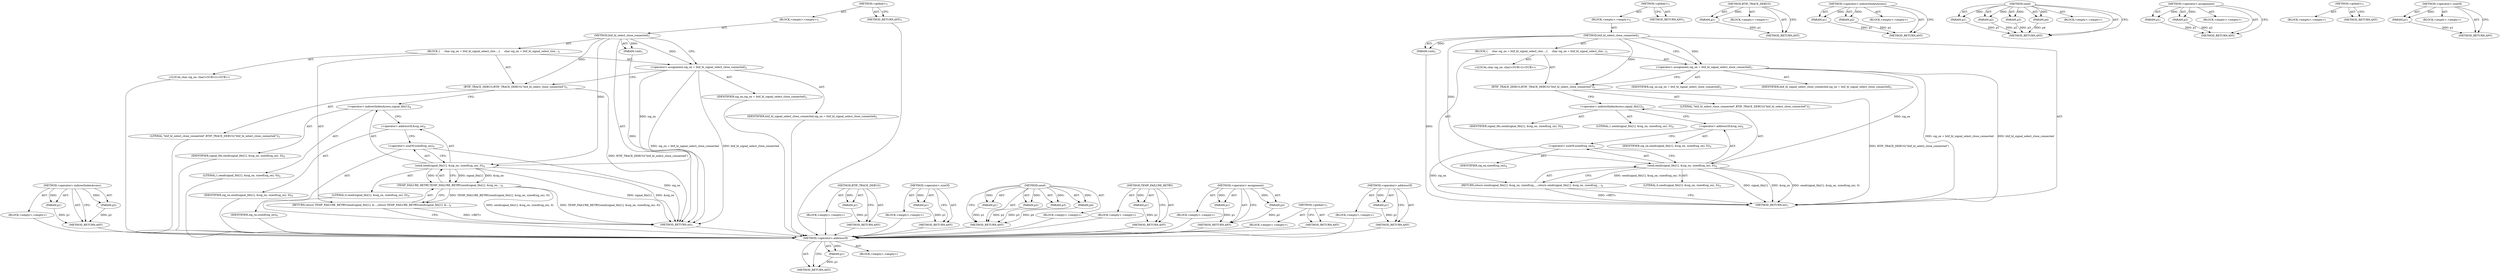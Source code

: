 digraph "&lt;operator&gt;.addressOf" {
vulnerable_69 [label=<(METHOD,&lt;operator&gt;.addressOf)>];
vulnerable_70 [label=<(PARAM,p1)>];
vulnerable_71 [label=<(BLOCK,&lt;empty&gt;,&lt;empty&gt;)>];
vulnerable_72 [label=<(METHOD_RETURN,ANY)>];
vulnerable_6 [label=<(METHOD,&lt;global&gt;)<SUB>1</SUB>>];
vulnerable_7 [label=<(BLOCK,&lt;empty&gt;,&lt;empty&gt;)<SUB>1</SUB>>];
vulnerable_8 [label=<(METHOD,btif_hl_select_close_connected)<SUB>1</SUB>>];
vulnerable_9 [label=<(PARAM,void)<SUB>1</SUB>>];
vulnerable_10 [label=<(BLOCK,{
     char sig_on = btif_hl_signal_select_clos...,{
     char sig_on = btif_hl_signal_select_clos...)<SUB>1</SUB>>];
vulnerable_11 [label="<(LOCAL,char sig_on: char)<SUB>2</SUB>>"];
vulnerable_12 [label=<(&lt;operator&gt;.assignment,sig_on = btif_hl_signal_select_close_connected)<SUB>2</SUB>>];
vulnerable_13 [label=<(IDENTIFIER,sig_on,sig_on = btif_hl_signal_select_close_connected)<SUB>2</SUB>>];
vulnerable_14 [label=<(IDENTIFIER,btif_hl_signal_select_close_connected,sig_on = btif_hl_signal_select_close_connected)<SUB>2</SUB>>];
vulnerable_15 [label=<(BTIF_TRACE_DEBUG,BTIF_TRACE_DEBUG(&quot;btif_hl_select_close_connected&quot;))<SUB>3</SUB>>];
vulnerable_16 [label=<(LITERAL,&quot;btif_hl_select_close_connected&quot;,BTIF_TRACE_DEBUG(&quot;btif_hl_select_close_connected&quot;))<SUB>3</SUB>>];
vulnerable_17 [label=<(RETURN,return send(signal_fds[1], &amp;sig_on, sizeof(sig_...,return send(signal_fds[1], &amp;sig_on, sizeof(sig_...)<SUB>4</SUB>>];
vulnerable_18 [label=<(send,send(signal_fds[1], &amp;sig_on, sizeof(sig_on), 0))<SUB>4</SUB>>];
vulnerable_19 [label=<(&lt;operator&gt;.indirectIndexAccess,signal_fds[1])<SUB>4</SUB>>];
vulnerable_20 [label=<(IDENTIFIER,signal_fds,send(signal_fds[1], &amp;sig_on, sizeof(sig_on), 0))<SUB>4</SUB>>];
vulnerable_21 [label=<(LITERAL,1,send(signal_fds[1], &amp;sig_on, sizeof(sig_on), 0))<SUB>4</SUB>>];
vulnerable_22 [label=<(&lt;operator&gt;.addressOf,&amp;sig_on)<SUB>4</SUB>>];
vulnerable_23 [label=<(IDENTIFIER,sig_on,send(signal_fds[1], &amp;sig_on, sizeof(sig_on), 0))<SUB>4</SUB>>];
vulnerable_24 [label=<(&lt;operator&gt;.sizeOf,sizeof(sig_on))<SUB>4</SUB>>];
vulnerable_25 [label=<(IDENTIFIER,sig_on,sizeof(sig_on))<SUB>4</SUB>>];
vulnerable_26 [label=<(LITERAL,0,send(signal_fds[1], &amp;sig_on, sizeof(sig_on), 0))<SUB>4</SUB>>];
vulnerable_27 [label=<(METHOD_RETURN,int)<SUB>1</SUB>>];
vulnerable_29 [label=<(METHOD_RETURN,ANY)<SUB>1</SUB>>];
vulnerable_53 [label=<(METHOD,BTIF_TRACE_DEBUG)>];
vulnerable_54 [label=<(PARAM,p1)>];
vulnerable_55 [label=<(BLOCK,&lt;empty&gt;,&lt;empty&gt;)>];
vulnerable_56 [label=<(METHOD_RETURN,ANY)>];
vulnerable_64 [label=<(METHOD,&lt;operator&gt;.indirectIndexAccess)>];
vulnerable_65 [label=<(PARAM,p1)>];
vulnerable_66 [label=<(PARAM,p2)>];
vulnerable_67 [label=<(BLOCK,&lt;empty&gt;,&lt;empty&gt;)>];
vulnerable_68 [label=<(METHOD_RETURN,ANY)>];
vulnerable_57 [label=<(METHOD,send)>];
vulnerable_58 [label=<(PARAM,p1)>];
vulnerable_59 [label=<(PARAM,p2)>];
vulnerable_60 [label=<(PARAM,p3)>];
vulnerable_61 [label=<(PARAM,p4)>];
vulnerable_62 [label=<(BLOCK,&lt;empty&gt;,&lt;empty&gt;)>];
vulnerable_63 [label=<(METHOD_RETURN,ANY)>];
vulnerable_48 [label=<(METHOD,&lt;operator&gt;.assignment)>];
vulnerable_49 [label=<(PARAM,p1)>];
vulnerable_50 [label=<(PARAM,p2)>];
vulnerable_51 [label=<(BLOCK,&lt;empty&gt;,&lt;empty&gt;)>];
vulnerable_52 [label=<(METHOD_RETURN,ANY)>];
vulnerable_42 [label=<(METHOD,&lt;global&gt;)<SUB>1</SUB>>];
vulnerable_43 [label=<(BLOCK,&lt;empty&gt;,&lt;empty&gt;)>];
vulnerable_44 [label=<(METHOD_RETURN,ANY)>];
vulnerable_73 [label=<(METHOD,&lt;operator&gt;.sizeOf)>];
vulnerable_74 [label=<(PARAM,p1)>];
vulnerable_75 [label=<(BLOCK,&lt;empty&gt;,&lt;empty&gt;)>];
vulnerable_76 [label=<(METHOD_RETURN,ANY)>];
fixed_69 [label=<(METHOD,&lt;operator&gt;.indirectIndexAccess)>];
fixed_70 [label=<(PARAM,p1)>];
fixed_71 [label=<(PARAM,p2)>];
fixed_72 [label=<(BLOCK,&lt;empty&gt;,&lt;empty&gt;)>];
fixed_73 [label=<(METHOD_RETURN,ANY)>];
fixed_6 [label=<(METHOD,&lt;global&gt;)<SUB>1</SUB>>];
fixed_7 [label=<(BLOCK,&lt;empty&gt;,&lt;empty&gt;)<SUB>1</SUB>>];
fixed_8 [label=<(METHOD,btif_hl_select_close_connected)<SUB>1</SUB>>];
fixed_9 [label=<(PARAM,void)<SUB>1</SUB>>];
fixed_10 [label=<(BLOCK,{
     char sig_on = btif_hl_signal_select_clos...,{
     char sig_on = btif_hl_signal_select_clos...)<SUB>1</SUB>>];
fixed_11 [label="<(LOCAL,char sig_on: char)<SUB>2</SUB>>"];
fixed_12 [label=<(&lt;operator&gt;.assignment,sig_on = btif_hl_signal_select_close_connected)<SUB>2</SUB>>];
fixed_13 [label=<(IDENTIFIER,sig_on,sig_on = btif_hl_signal_select_close_connected)<SUB>2</SUB>>];
fixed_14 [label=<(IDENTIFIER,btif_hl_signal_select_close_connected,sig_on = btif_hl_signal_select_close_connected)<SUB>2</SUB>>];
fixed_15 [label=<(BTIF_TRACE_DEBUG,BTIF_TRACE_DEBUG(&quot;btif_hl_select_close_connected&quot;))<SUB>3</SUB>>];
fixed_16 [label=<(LITERAL,&quot;btif_hl_select_close_connected&quot;,BTIF_TRACE_DEBUG(&quot;btif_hl_select_close_connected&quot;))<SUB>3</SUB>>];
fixed_17 [label=<(RETURN,return TEMP_FAILURE_RETRY(send(signal_fds[1], &amp;...,return TEMP_FAILURE_RETRY(send(signal_fds[1], &amp;...)<SUB>4</SUB>>];
fixed_18 [label=<(TEMP_FAILURE_RETRY,TEMP_FAILURE_RETRY(send(signal_fds[1], &amp;sig_on,...)<SUB>4</SUB>>];
fixed_19 [label=<(send,send(signal_fds[1], &amp;sig_on, sizeof(sig_on), 0))<SUB>4</SUB>>];
fixed_20 [label=<(&lt;operator&gt;.indirectIndexAccess,signal_fds[1])<SUB>4</SUB>>];
fixed_21 [label=<(IDENTIFIER,signal_fds,send(signal_fds[1], &amp;sig_on, sizeof(sig_on), 0))<SUB>4</SUB>>];
fixed_22 [label=<(LITERAL,1,send(signal_fds[1], &amp;sig_on, sizeof(sig_on), 0))<SUB>4</SUB>>];
fixed_23 [label=<(&lt;operator&gt;.addressOf,&amp;sig_on)<SUB>4</SUB>>];
fixed_24 [label=<(IDENTIFIER,sig_on,send(signal_fds[1], &amp;sig_on, sizeof(sig_on), 0))<SUB>4</SUB>>];
fixed_25 [label=<(&lt;operator&gt;.sizeOf,sizeof(sig_on))<SUB>4</SUB>>];
fixed_26 [label=<(IDENTIFIER,sig_on,sizeof(sig_on))<SUB>4</SUB>>];
fixed_27 [label=<(LITERAL,0,send(signal_fds[1], &amp;sig_on, sizeof(sig_on), 0))<SUB>4</SUB>>];
fixed_28 [label=<(METHOD_RETURN,int)<SUB>1</SUB>>];
fixed_30 [label=<(METHOD_RETURN,ANY)<SUB>1</SUB>>];
fixed_54 [label=<(METHOD,BTIF_TRACE_DEBUG)>];
fixed_55 [label=<(PARAM,p1)>];
fixed_56 [label=<(BLOCK,&lt;empty&gt;,&lt;empty&gt;)>];
fixed_57 [label=<(METHOD_RETURN,ANY)>];
fixed_78 [label=<(METHOD,&lt;operator&gt;.sizeOf)>];
fixed_79 [label=<(PARAM,p1)>];
fixed_80 [label=<(BLOCK,&lt;empty&gt;,&lt;empty&gt;)>];
fixed_81 [label=<(METHOD_RETURN,ANY)>];
fixed_62 [label=<(METHOD,send)>];
fixed_63 [label=<(PARAM,p1)>];
fixed_64 [label=<(PARAM,p2)>];
fixed_65 [label=<(PARAM,p3)>];
fixed_66 [label=<(PARAM,p4)>];
fixed_67 [label=<(BLOCK,&lt;empty&gt;,&lt;empty&gt;)>];
fixed_68 [label=<(METHOD_RETURN,ANY)>];
fixed_58 [label=<(METHOD,TEMP_FAILURE_RETRY)>];
fixed_59 [label=<(PARAM,p1)>];
fixed_60 [label=<(BLOCK,&lt;empty&gt;,&lt;empty&gt;)>];
fixed_61 [label=<(METHOD_RETURN,ANY)>];
fixed_49 [label=<(METHOD,&lt;operator&gt;.assignment)>];
fixed_50 [label=<(PARAM,p1)>];
fixed_51 [label=<(PARAM,p2)>];
fixed_52 [label=<(BLOCK,&lt;empty&gt;,&lt;empty&gt;)>];
fixed_53 [label=<(METHOD_RETURN,ANY)>];
fixed_43 [label=<(METHOD,&lt;global&gt;)<SUB>1</SUB>>];
fixed_44 [label=<(BLOCK,&lt;empty&gt;,&lt;empty&gt;)>];
fixed_45 [label=<(METHOD_RETURN,ANY)>];
fixed_74 [label=<(METHOD,&lt;operator&gt;.addressOf)>];
fixed_75 [label=<(PARAM,p1)>];
fixed_76 [label=<(BLOCK,&lt;empty&gt;,&lt;empty&gt;)>];
fixed_77 [label=<(METHOD_RETURN,ANY)>];
vulnerable_69 -> vulnerable_70  [key=0, label="AST: "];
vulnerable_69 -> vulnerable_70  [key=1, label="DDG: "];
vulnerable_69 -> vulnerable_71  [key=0, label="AST: "];
vulnerable_69 -> vulnerable_72  [key=0, label="AST: "];
vulnerable_69 -> vulnerable_72  [key=1, label="CFG: "];
vulnerable_70 -> vulnerable_72  [key=0, label="DDG: p1"];
vulnerable_6 -> vulnerable_7  [key=0, label="AST: "];
vulnerable_6 -> vulnerable_29  [key=0, label="AST: "];
vulnerable_6 -> vulnerable_29  [key=1, label="CFG: "];
vulnerable_7 -> vulnerable_8  [key=0, label="AST: "];
vulnerable_8 -> vulnerable_9  [key=0, label="AST: "];
vulnerable_8 -> vulnerable_9  [key=1, label="DDG: "];
vulnerable_8 -> vulnerable_10  [key=0, label="AST: "];
vulnerable_8 -> vulnerable_27  [key=0, label="AST: "];
vulnerable_8 -> vulnerable_12  [key=0, label="CFG: "];
vulnerable_8 -> vulnerable_12  [key=1, label="DDG: "];
vulnerable_8 -> vulnerable_15  [key=0, label="DDG: "];
vulnerable_8 -> vulnerable_18  [key=0, label="DDG: "];
vulnerable_9 -> vulnerable_27  [key=0, label="DDG: "];
vulnerable_10 -> vulnerable_11  [key=0, label="AST: "];
vulnerable_10 -> vulnerable_12  [key=0, label="AST: "];
vulnerable_10 -> vulnerable_15  [key=0, label="AST: "];
vulnerable_10 -> vulnerable_17  [key=0, label="AST: "];
vulnerable_12 -> vulnerable_13  [key=0, label="AST: "];
vulnerable_12 -> vulnerable_14  [key=0, label="AST: "];
vulnerable_12 -> vulnerable_15  [key=0, label="CFG: "];
vulnerable_12 -> vulnerable_27  [key=0, label="DDG: sig_on = btif_hl_signal_select_close_connected"];
vulnerable_12 -> vulnerable_27  [key=1, label="DDG: btif_hl_signal_select_close_connected"];
vulnerable_12 -> vulnerable_18  [key=0, label="DDG: sig_on"];
vulnerable_15 -> vulnerable_16  [key=0, label="AST: "];
vulnerable_15 -> vulnerable_19  [key=0, label="CFG: "];
vulnerable_15 -> vulnerable_27  [key=0, label="DDG: BTIF_TRACE_DEBUG(&quot;btif_hl_select_close_connected&quot;)"];
vulnerable_17 -> vulnerable_18  [key=0, label="AST: "];
vulnerable_17 -> vulnerable_27  [key=0, label="CFG: "];
vulnerable_17 -> vulnerable_27  [key=1, label="DDG: &lt;RET&gt;"];
vulnerable_18 -> vulnerable_19  [key=0, label="AST: "];
vulnerable_18 -> vulnerable_22  [key=0, label="AST: "];
vulnerable_18 -> vulnerable_24  [key=0, label="AST: "];
vulnerable_18 -> vulnerable_26  [key=0, label="AST: "];
vulnerable_18 -> vulnerable_17  [key=0, label="CFG: "];
vulnerable_18 -> vulnerable_17  [key=1, label="DDG: send(signal_fds[1], &amp;sig_on, sizeof(sig_on), 0)"];
vulnerable_18 -> vulnerable_27  [key=0, label="DDG: signal_fds[1]"];
vulnerable_18 -> vulnerable_27  [key=1, label="DDG: &amp;sig_on"];
vulnerable_18 -> vulnerable_27  [key=2, label="DDG: send(signal_fds[1], &amp;sig_on, sizeof(sig_on), 0)"];
vulnerable_19 -> vulnerable_20  [key=0, label="AST: "];
vulnerable_19 -> vulnerable_21  [key=0, label="AST: "];
vulnerable_19 -> vulnerable_22  [key=0, label="CFG: "];
vulnerable_22 -> vulnerable_23  [key=0, label="AST: "];
vulnerable_22 -> vulnerable_24  [key=0, label="CFG: "];
vulnerable_24 -> vulnerable_25  [key=0, label="AST: "];
vulnerable_24 -> vulnerable_18  [key=0, label="CFG: "];
vulnerable_24 -> vulnerable_27  [key=0, label="DDG: sig_on"];
vulnerable_53 -> vulnerable_54  [key=0, label="AST: "];
vulnerable_53 -> vulnerable_54  [key=1, label="DDG: "];
vulnerable_53 -> vulnerable_55  [key=0, label="AST: "];
vulnerable_53 -> vulnerable_56  [key=0, label="AST: "];
vulnerable_53 -> vulnerable_56  [key=1, label="CFG: "];
vulnerable_54 -> vulnerable_56  [key=0, label="DDG: p1"];
vulnerable_64 -> vulnerable_65  [key=0, label="AST: "];
vulnerable_64 -> vulnerable_65  [key=1, label="DDG: "];
vulnerable_64 -> vulnerable_67  [key=0, label="AST: "];
vulnerable_64 -> vulnerable_66  [key=0, label="AST: "];
vulnerable_64 -> vulnerable_66  [key=1, label="DDG: "];
vulnerable_64 -> vulnerable_68  [key=0, label="AST: "];
vulnerable_64 -> vulnerable_68  [key=1, label="CFG: "];
vulnerable_65 -> vulnerable_68  [key=0, label="DDG: p1"];
vulnerable_66 -> vulnerable_68  [key=0, label="DDG: p2"];
vulnerable_57 -> vulnerable_58  [key=0, label="AST: "];
vulnerable_57 -> vulnerable_58  [key=1, label="DDG: "];
vulnerable_57 -> vulnerable_62  [key=0, label="AST: "];
vulnerable_57 -> vulnerable_59  [key=0, label="AST: "];
vulnerable_57 -> vulnerable_59  [key=1, label="DDG: "];
vulnerable_57 -> vulnerable_63  [key=0, label="AST: "];
vulnerable_57 -> vulnerable_63  [key=1, label="CFG: "];
vulnerable_57 -> vulnerable_60  [key=0, label="AST: "];
vulnerable_57 -> vulnerable_60  [key=1, label="DDG: "];
vulnerable_57 -> vulnerable_61  [key=0, label="AST: "];
vulnerable_57 -> vulnerable_61  [key=1, label="DDG: "];
vulnerable_58 -> vulnerable_63  [key=0, label="DDG: p1"];
vulnerable_59 -> vulnerable_63  [key=0, label="DDG: p2"];
vulnerable_60 -> vulnerable_63  [key=0, label="DDG: p3"];
vulnerable_61 -> vulnerable_63  [key=0, label="DDG: p4"];
vulnerable_48 -> vulnerable_49  [key=0, label="AST: "];
vulnerable_48 -> vulnerable_49  [key=1, label="DDG: "];
vulnerable_48 -> vulnerable_51  [key=0, label="AST: "];
vulnerable_48 -> vulnerable_50  [key=0, label="AST: "];
vulnerable_48 -> vulnerable_50  [key=1, label="DDG: "];
vulnerable_48 -> vulnerable_52  [key=0, label="AST: "];
vulnerable_48 -> vulnerable_52  [key=1, label="CFG: "];
vulnerable_49 -> vulnerable_52  [key=0, label="DDG: p1"];
vulnerable_50 -> vulnerable_52  [key=0, label="DDG: p2"];
vulnerable_42 -> vulnerable_43  [key=0, label="AST: "];
vulnerable_42 -> vulnerable_44  [key=0, label="AST: "];
vulnerable_42 -> vulnerable_44  [key=1, label="CFG: "];
vulnerable_73 -> vulnerable_74  [key=0, label="AST: "];
vulnerable_73 -> vulnerable_74  [key=1, label="DDG: "];
vulnerable_73 -> vulnerable_75  [key=0, label="AST: "];
vulnerable_73 -> vulnerable_76  [key=0, label="AST: "];
vulnerable_73 -> vulnerable_76  [key=1, label="CFG: "];
vulnerable_74 -> vulnerable_76  [key=0, label="DDG: p1"];
fixed_69 -> fixed_70  [key=0, label="AST: "];
fixed_69 -> fixed_70  [key=1, label="DDG: "];
fixed_69 -> fixed_72  [key=0, label="AST: "];
fixed_69 -> fixed_71  [key=0, label="AST: "];
fixed_69 -> fixed_71  [key=1, label="DDG: "];
fixed_69 -> fixed_73  [key=0, label="AST: "];
fixed_69 -> fixed_73  [key=1, label="CFG: "];
fixed_70 -> fixed_73  [key=0, label="DDG: p1"];
fixed_71 -> fixed_73  [key=0, label="DDG: p2"];
fixed_72 -> vulnerable_69  [key=0];
fixed_73 -> vulnerable_69  [key=0];
fixed_6 -> fixed_7  [key=0, label="AST: "];
fixed_6 -> fixed_30  [key=0, label="AST: "];
fixed_6 -> fixed_30  [key=1, label="CFG: "];
fixed_7 -> fixed_8  [key=0, label="AST: "];
fixed_8 -> fixed_9  [key=0, label="AST: "];
fixed_8 -> fixed_9  [key=1, label="DDG: "];
fixed_8 -> fixed_10  [key=0, label="AST: "];
fixed_8 -> fixed_28  [key=0, label="AST: "];
fixed_8 -> fixed_12  [key=0, label="CFG: "];
fixed_8 -> fixed_12  [key=1, label="DDG: "];
fixed_8 -> fixed_15  [key=0, label="DDG: "];
fixed_8 -> fixed_19  [key=0, label="DDG: "];
fixed_9 -> fixed_28  [key=0, label="DDG: "];
fixed_10 -> fixed_11  [key=0, label="AST: "];
fixed_10 -> fixed_12  [key=0, label="AST: "];
fixed_10 -> fixed_15  [key=0, label="AST: "];
fixed_10 -> fixed_17  [key=0, label="AST: "];
fixed_11 -> vulnerable_69  [key=0];
fixed_12 -> fixed_13  [key=0, label="AST: "];
fixed_12 -> fixed_14  [key=0, label="AST: "];
fixed_12 -> fixed_15  [key=0, label="CFG: "];
fixed_12 -> fixed_28  [key=0, label="DDG: sig_on = btif_hl_signal_select_close_connected"];
fixed_12 -> fixed_28  [key=1, label="DDG: btif_hl_signal_select_close_connected"];
fixed_12 -> fixed_19  [key=0, label="DDG: sig_on"];
fixed_13 -> vulnerable_69  [key=0];
fixed_14 -> vulnerable_69  [key=0];
fixed_15 -> fixed_16  [key=0, label="AST: "];
fixed_15 -> fixed_20  [key=0, label="CFG: "];
fixed_15 -> fixed_28  [key=0, label="DDG: BTIF_TRACE_DEBUG(&quot;btif_hl_select_close_connected&quot;)"];
fixed_16 -> vulnerable_69  [key=0];
fixed_17 -> fixed_18  [key=0, label="AST: "];
fixed_17 -> fixed_28  [key=0, label="CFG: "];
fixed_17 -> fixed_28  [key=1, label="DDG: &lt;RET&gt;"];
fixed_18 -> fixed_19  [key=0, label="AST: "];
fixed_18 -> fixed_17  [key=0, label="CFG: "];
fixed_18 -> fixed_17  [key=1, label="DDG: TEMP_FAILURE_RETRY(send(signal_fds[1], &amp;sig_on, sizeof(sig_on), 0))"];
fixed_18 -> fixed_28  [key=0, label="DDG: send(signal_fds[1], &amp;sig_on, sizeof(sig_on), 0)"];
fixed_18 -> fixed_28  [key=1, label="DDG: TEMP_FAILURE_RETRY(send(signal_fds[1], &amp;sig_on, sizeof(sig_on), 0))"];
fixed_19 -> fixed_20  [key=0, label="AST: "];
fixed_19 -> fixed_23  [key=0, label="AST: "];
fixed_19 -> fixed_25  [key=0, label="AST: "];
fixed_19 -> fixed_27  [key=0, label="AST: "];
fixed_19 -> fixed_18  [key=0, label="CFG: "];
fixed_19 -> fixed_18  [key=1, label="DDG: signal_fds[1]"];
fixed_19 -> fixed_18  [key=2, label="DDG: &amp;sig_on"];
fixed_19 -> fixed_18  [key=3, label="DDG: 0"];
fixed_19 -> fixed_28  [key=0, label="DDG: signal_fds[1]"];
fixed_19 -> fixed_28  [key=1, label="DDG: &amp;sig_on"];
fixed_20 -> fixed_21  [key=0, label="AST: "];
fixed_20 -> fixed_22  [key=0, label="AST: "];
fixed_20 -> fixed_23  [key=0, label="CFG: "];
fixed_21 -> vulnerable_69  [key=0];
fixed_22 -> vulnerable_69  [key=0];
fixed_23 -> fixed_24  [key=0, label="AST: "];
fixed_23 -> fixed_25  [key=0, label="CFG: "];
fixed_24 -> vulnerable_69  [key=0];
fixed_25 -> fixed_26  [key=0, label="AST: "];
fixed_25 -> fixed_19  [key=0, label="CFG: "];
fixed_25 -> fixed_28  [key=0, label="DDG: sig_on"];
fixed_26 -> vulnerable_69  [key=0];
fixed_27 -> vulnerable_69  [key=0];
fixed_28 -> vulnerable_69  [key=0];
fixed_30 -> vulnerable_69  [key=0];
fixed_54 -> fixed_55  [key=0, label="AST: "];
fixed_54 -> fixed_55  [key=1, label="DDG: "];
fixed_54 -> fixed_56  [key=0, label="AST: "];
fixed_54 -> fixed_57  [key=0, label="AST: "];
fixed_54 -> fixed_57  [key=1, label="CFG: "];
fixed_55 -> fixed_57  [key=0, label="DDG: p1"];
fixed_56 -> vulnerable_69  [key=0];
fixed_57 -> vulnerable_69  [key=0];
fixed_78 -> fixed_79  [key=0, label="AST: "];
fixed_78 -> fixed_79  [key=1, label="DDG: "];
fixed_78 -> fixed_80  [key=0, label="AST: "];
fixed_78 -> fixed_81  [key=0, label="AST: "];
fixed_78 -> fixed_81  [key=1, label="CFG: "];
fixed_79 -> fixed_81  [key=0, label="DDG: p1"];
fixed_80 -> vulnerable_69  [key=0];
fixed_81 -> vulnerable_69  [key=0];
fixed_62 -> fixed_63  [key=0, label="AST: "];
fixed_62 -> fixed_63  [key=1, label="DDG: "];
fixed_62 -> fixed_67  [key=0, label="AST: "];
fixed_62 -> fixed_64  [key=0, label="AST: "];
fixed_62 -> fixed_64  [key=1, label="DDG: "];
fixed_62 -> fixed_68  [key=0, label="AST: "];
fixed_62 -> fixed_68  [key=1, label="CFG: "];
fixed_62 -> fixed_65  [key=0, label="AST: "];
fixed_62 -> fixed_65  [key=1, label="DDG: "];
fixed_62 -> fixed_66  [key=0, label="AST: "];
fixed_62 -> fixed_66  [key=1, label="DDG: "];
fixed_63 -> fixed_68  [key=0, label="DDG: p1"];
fixed_64 -> fixed_68  [key=0, label="DDG: p2"];
fixed_65 -> fixed_68  [key=0, label="DDG: p3"];
fixed_66 -> fixed_68  [key=0, label="DDG: p4"];
fixed_67 -> vulnerable_69  [key=0];
fixed_68 -> vulnerable_69  [key=0];
fixed_58 -> fixed_59  [key=0, label="AST: "];
fixed_58 -> fixed_59  [key=1, label="DDG: "];
fixed_58 -> fixed_60  [key=0, label="AST: "];
fixed_58 -> fixed_61  [key=0, label="AST: "];
fixed_58 -> fixed_61  [key=1, label="CFG: "];
fixed_59 -> fixed_61  [key=0, label="DDG: p1"];
fixed_60 -> vulnerable_69  [key=0];
fixed_61 -> vulnerable_69  [key=0];
fixed_49 -> fixed_50  [key=0, label="AST: "];
fixed_49 -> fixed_50  [key=1, label="DDG: "];
fixed_49 -> fixed_52  [key=0, label="AST: "];
fixed_49 -> fixed_51  [key=0, label="AST: "];
fixed_49 -> fixed_51  [key=1, label="DDG: "];
fixed_49 -> fixed_53  [key=0, label="AST: "];
fixed_49 -> fixed_53  [key=1, label="CFG: "];
fixed_50 -> fixed_53  [key=0, label="DDG: p1"];
fixed_51 -> fixed_53  [key=0, label="DDG: p2"];
fixed_52 -> vulnerable_69  [key=0];
fixed_53 -> vulnerable_69  [key=0];
fixed_43 -> fixed_44  [key=0, label="AST: "];
fixed_43 -> fixed_45  [key=0, label="AST: "];
fixed_43 -> fixed_45  [key=1, label="CFG: "];
fixed_44 -> vulnerable_69  [key=0];
fixed_45 -> vulnerable_69  [key=0];
fixed_74 -> fixed_75  [key=0, label="AST: "];
fixed_74 -> fixed_75  [key=1, label="DDG: "];
fixed_74 -> fixed_76  [key=0, label="AST: "];
fixed_74 -> fixed_77  [key=0, label="AST: "];
fixed_74 -> fixed_77  [key=1, label="CFG: "];
fixed_75 -> fixed_77  [key=0, label="DDG: p1"];
fixed_76 -> vulnerable_69  [key=0];
fixed_77 -> vulnerable_69  [key=0];
}
